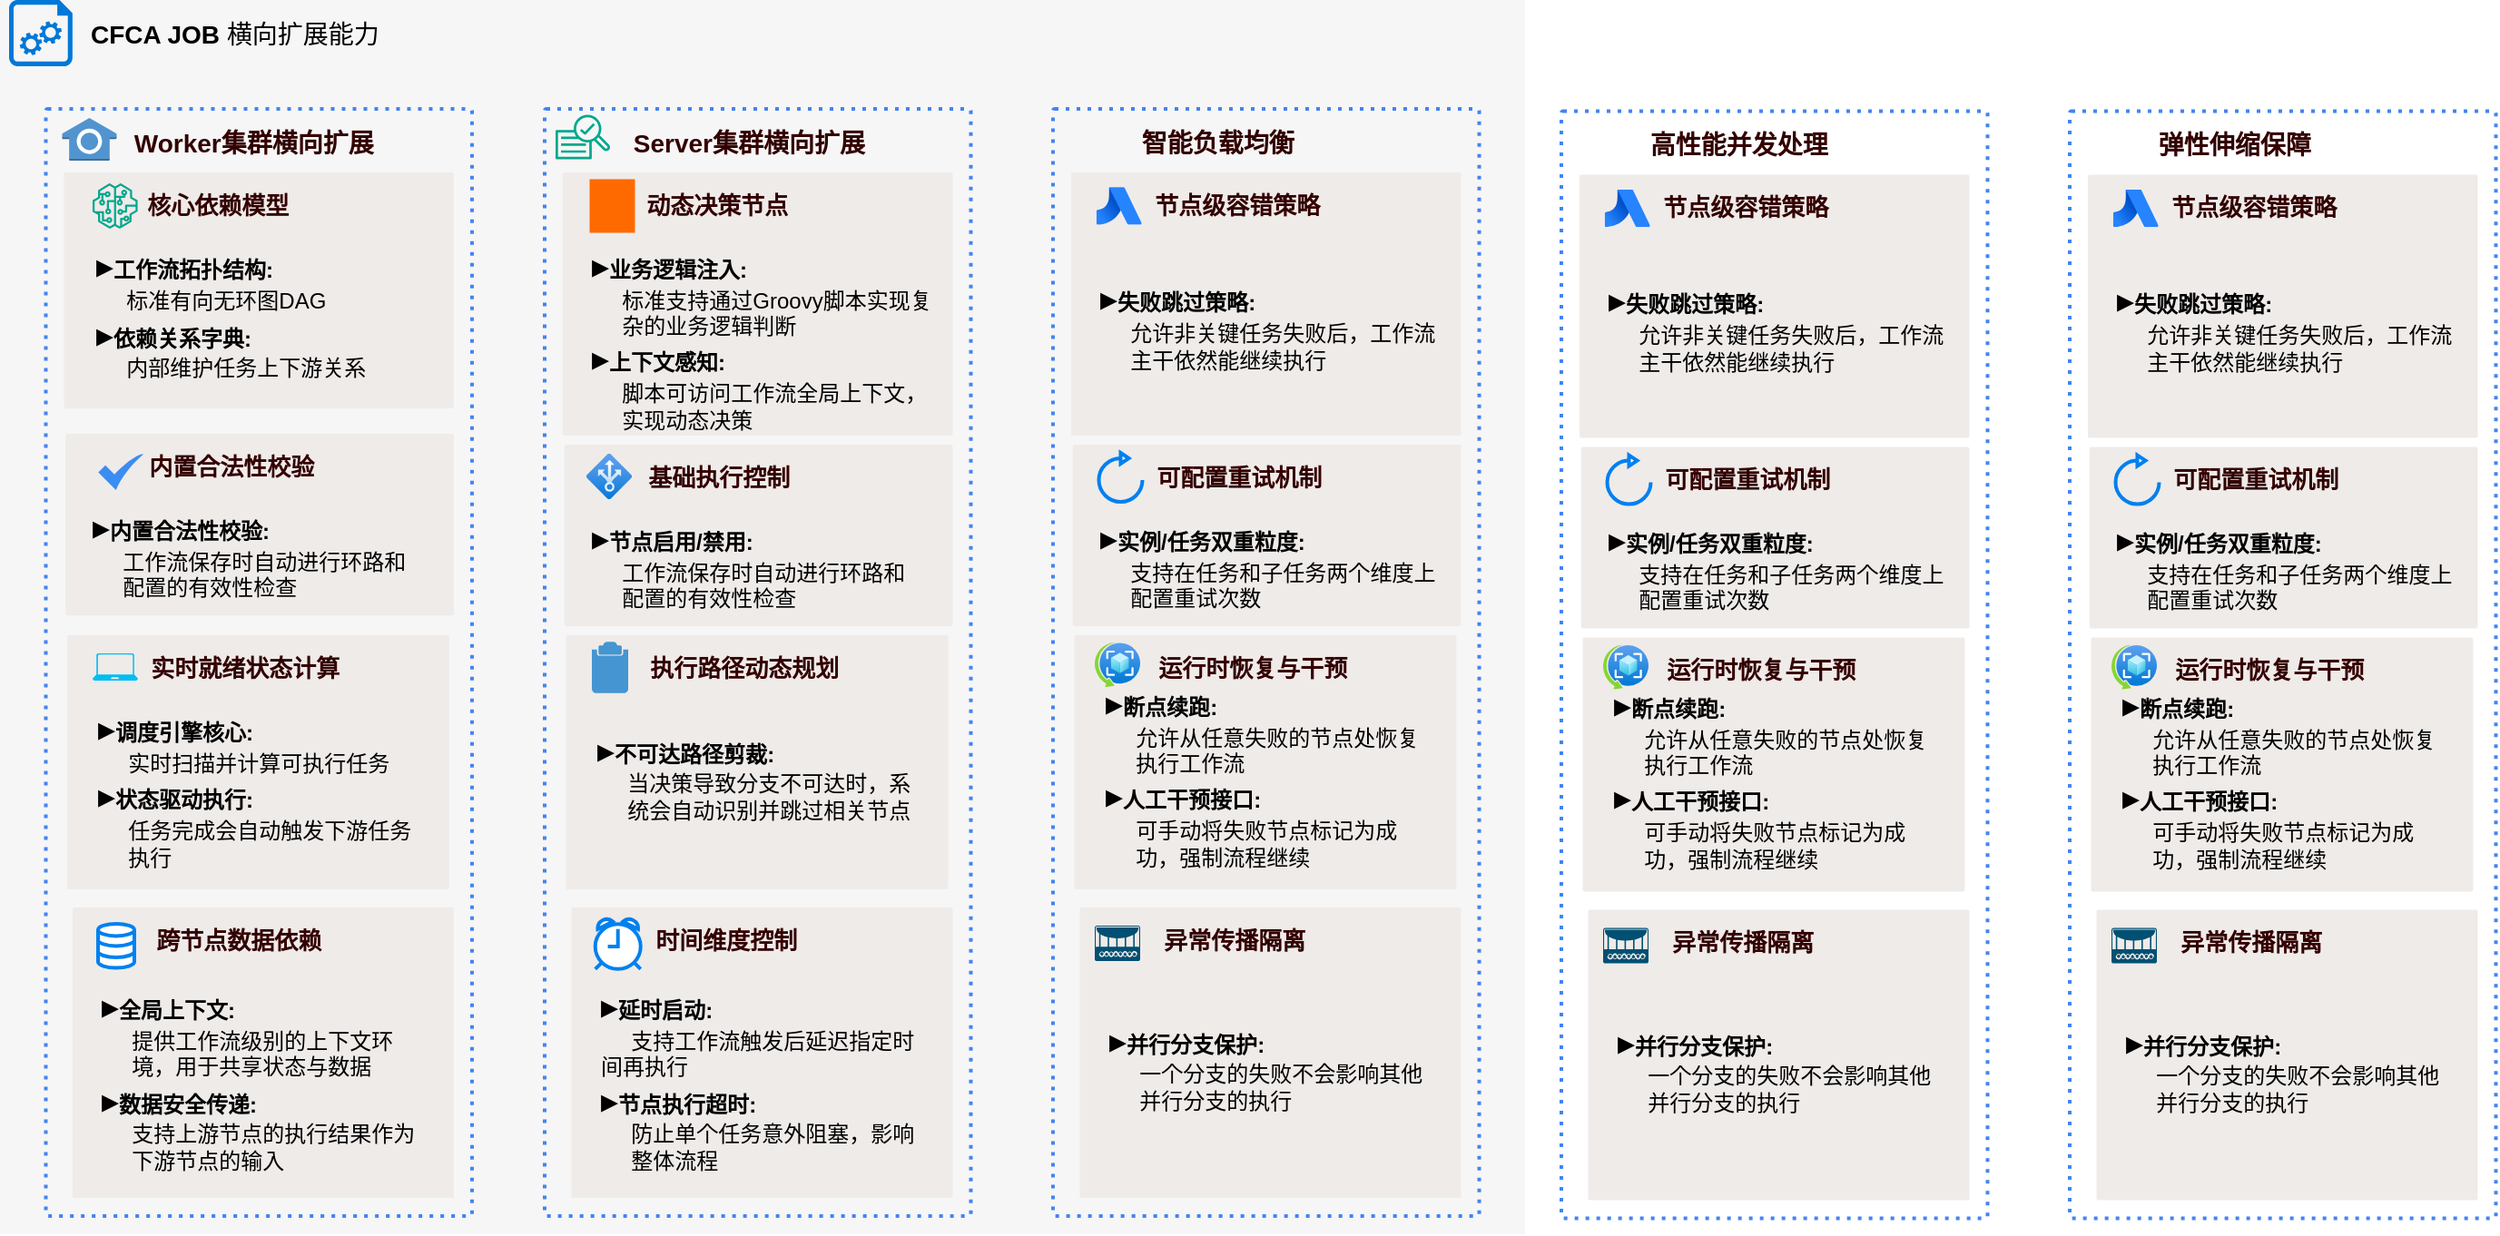 <mxfile version="27.1.4">
  <diagram id="f106602c-feb2-e66a-4537-3a34d633f6aa" name="Page-1">
    <mxGraphModel dx="1426" dy="912" grid="1" gridSize="10" guides="1" tooltips="1" connect="1" arrows="1" fold="1" page="1" pageScale="1" pageWidth="1169" pageHeight="827" background="none" math="0" shadow="0">
      <root>
        <mxCell id="0" />
        <mxCell id="1" parent="0" />
        <mxCell id="D6UFKBbYX6-Dkn4sudH9-1" value="&lt;font style=&quot;color: rgb(0, 0, 0);&quot;&gt;&lt;b&gt;CFCA JOB&amp;nbsp;&lt;/b&gt;横向扩展能力&lt;/font&gt;" style="fillColor=#F6F6F6;strokeColor=none;shadow=0;gradientColor=none;fontSize=14;align=left;spacing=10;fontColor=#717171;9E9E9E;verticalAlign=top;spacingTop=-4;fontStyle=0;spacingLeft=40;html=1;container=0;" vertex="1" parent="1">
          <mxGeometry x="120" y="50" width="840" height="680" as="geometry" />
        </mxCell>
        <mxCell id="D6UFKBbYX6-Dkn4sudH9-2" value="&lt;font style=&quot;color: rgb(51, 0, 0); font-size: 14px;&quot;&gt;&lt;b style=&quot;&quot;&gt;&amp;nbsp; &amp;nbsp; &amp;nbsp; &amp;nbsp; &amp;nbsp; Worker集群横向扩展&lt;/b&gt;&lt;/font&gt;" style="rounded=1;absoluteArcSize=1;arcSize=2;html=1;strokeColor=#4284F3;gradientColor=none;shadow=0;dashed=1;fontSize=12;fontColor=#9E9E9E;align=left;verticalAlign=top;spacing=10;spacingTop=-4;fillColor=none;dashPattern=1 2;strokeWidth=2;" vertex="1" parent="1">
          <mxGeometry x="145.25" y="110" width="234.75" height="610" as="geometry" />
        </mxCell>
        <mxCell id="D6UFKBbYX6-Dkn4sudH9-3" value="" style="outlineConnect=0;dashed=0;verticalLabelPosition=bottom;verticalAlign=top;align=center;html=1;shape=mxgraph.aws3.alexa_smart_home_skill;fillColor=#5294CF;gradientColor=none;aspect=fixed;" vertex="1" parent="1">
          <mxGeometry x="154.25" y="115" width="30" height="23.5" as="geometry" />
        </mxCell>
        <mxCell id="D6UFKBbYX6-Dkn4sudH9-4" value="" style="group" vertex="1" connectable="0" parent="1">
          <mxGeometry x="155.25" y="145" width="217.36" height="130" as="geometry" />
        </mxCell>
        <mxCell id="D6UFKBbYX6-Dkn4sudH9-5" value="&lt;font style=&quot;color: rgb(51, 0, 0); font-size: 13px;&quot;&gt;&lt;b&gt;&amp;nbsp; &amp;nbsp; &amp;nbsp; &amp;nbsp; &amp;nbsp; 核心依赖模型&lt;/b&gt;&lt;/font&gt;" style="rounded=1;absoluteArcSize=1;arcSize=2;html=1;strokeColor=none;gradientColor=none;shadow=0;dashed=0;fontSize=12;fontColor=#9E9E9E;align=left;verticalAlign=top;spacing=10;spacingTop=-4;fillColor=#EFEBE9;" vertex="1" parent="D6UFKBbYX6-Dkn4sudH9-4">
          <mxGeometry width="214.75" height="130" as="geometry" />
        </mxCell>
        <mxCell id="D6UFKBbYX6-Dkn4sudH9-6" value="&lt;div style=&quot;&quot;&gt;&lt;font style=&quot;background-color: transparent; color: light-dark(rgb(0, 0, 0), rgb(255, 255, 255)); font-size: 19px;&quot;&gt;▸&lt;/font&gt;&lt;font style=&quot;background-color: transparent; color: light-dark(rgb(0, 0, 0), rgb(255, 255, 255));&quot;&gt;&lt;b&gt;工作流拓扑结构:&lt;/b&gt;&lt;br&gt;&amp;nbsp; &amp;nbsp; &amp;nbsp;标准有向无环图DAG&lt;br&gt;&lt;font style=&quot;color: light-dark(rgb(0, 0, 0), rgb(255, 255, 255)); background-color: transparent; font-size: 19px;&quot;&gt;▸&lt;/font&gt;&lt;font style=&quot;color: light-dark(rgb(0, 0, 0), rgb(255, 255, 255)); background-color: transparent;&quot;&gt;&lt;b&gt;依赖关系字典:&lt;/b&gt;&lt;br&gt;&amp;nbsp; &amp;nbsp; &amp;nbsp;内部维护任务上下游关系&lt;/font&gt;&lt;/font&gt;&lt;/div&gt;" style="text;strokeColor=none;align=left;fillColor=none;html=1;verticalAlign=middle;whiteSpace=wrap;rounded=0;" vertex="1" parent="D6UFKBbYX6-Dkn4sudH9-4">
          <mxGeometry x="15.64" y="35" width="201.72" height="85" as="geometry" />
        </mxCell>
        <mxCell id="D6UFKBbYX6-Dkn4sudH9-7" value="" style="sketch=0;outlineConnect=0;fontColor=#232F3E;gradientColor=none;fillColor=#01A88D;strokeColor=none;dashed=0;verticalLabelPosition=bottom;verticalAlign=top;align=center;html=1;fontSize=12;fontStyle=0;aspect=fixed;pointerEvents=1;shape=mxgraph.aws4.sagemaker_model;" vertex="1" parent="D6UFKBbYX6-Dkn4sudH9-4">
          <mxGeometry x="15.642" y="6" width="25" height="25" as="geometry" />
        </mxCell>
        <mxCell id="D6UFKBbYX6-Dkn4sudH9-8" value="" style="group" vertex="1" connectable="0" parent="1">
          <mxGeometry x="156.13" y="289" width="213.87" height="130" as="geometry" />
        </mxCell>
        <mxCell id="D6UFKBbYX6-Dkn4sudH9-9" value="&lt;font style=&quot;color: rgb(51, 0, 0); font-size: 13px;&quot;&gt;&lt;b&gt;&amp;nbsp; &amp;nbsp; &amp;nbsp; &amp;nbsp; &amp;nbsp; 内置合法性校验&lt;/b&gt;&lt;/font&gt;" style="rounded=1;absoluteArcSize=1;arcSize=2;html=1;strokeColor=none;gradientColor=none;shadow=0;dashed=0;fontSize=12;fontColor=#9E9E9E;align=left;verticalAlign=top;spacing=10;spacingTop=-4;fillColor=#EFEBE9;" vertex="1" parent="D6UFKBbYX6-Dkn4sudH9-8">
          <mxGeometry width="213.87" height="100" as="geometry" />
        </mxCell>
        <mxCell id="D6UFKBbYX6-Dkn4sudH9-10" value="&lt;div style=&quot;&quot;&gt;&lt;font style=&quot;background-color: transparent; color: light-dark(rgb(0, 0, 0), rgb(255, 255, 255)); font-size: 19px;&quot;&gt;▸&lt;/font&gt;&lt;font style=&quot;background-color: transparent; color: light-dark(rgb(0, 0, 0), rgb(255, 255, 255));&quot;&gt;&lt;b&gt;内置合法性校验:&lt;/b&gt;&lt;br&gt;&lt;div style=&quot;&quot;&gt;&lt;span style=&quot;background-color: transparent; color: light-dark(rgb(0, 0, 0), rgb(255, 255, 255));&quot;&gt;&amp;nbsp; &amp;nbsp; &amp;nbsp;工作流保存时自动进行环路和&amp;nbsp; &amp;nbsp; &amp;nbsp; &amp;nbsp; &amp;nbsp; &amp;nbsp; &amp;nbsp;配置的有效性检查&lt;/span&gt;&lt;/div&gt;&lt;/font&gt;&lt;/div&gt;" style="text;strokeColor=none;align=left;fillColor=none;html=1;verticalAlign=middle;whiteSpace=wrap;rounded=0;" vertex="1" parent="D6UFKBbYX6-Dkn4sudH9-8">
          <mxGeometry x="12.981" y="31" width="200.889" height="70" as="geometry" />
        </mxCell>
        <mxCell id="D6UFKBbYX6-Dkn4sudH9-11" value="" style="sketch=0;html=1;aspect=fixed;strokeColor=none;shadow=0;fillColor=#3B8DF1;verticalAlign=top;labelPosition=center;verticalLabelPosition=bottom;shape=mxgraph.gcp2.check" vertex="1" parent="D6UFKBbYX6-Dkn4sudH9-8">
          <mxGeometry x="18.005" y="11" width="25" height="20" as="geometry" />
        </mxCell>
        <mxCell id="D6UFKBbYX6-Dkn4sudH9-12" value="&lt;font style=&quot;color: rgb(51, 0, 0); font-size: 13px;&quot;&gt;&lt;b&gt;&amp;nbsp; &amp;nbsp; &amp;nbsp; &amp;nbsp; &amp;nbsp; 跨节点数据依赖&lt;/b&gt;&lt;/font&gt;" style="rounded=1;absoluteArcSize=1;arcSize=2;html=1;strokeColor=none;gradientColor=none;shadow=0;dashed=0;fontSize=12;fontColor=#9E9E9E;align=left;verticalAlign=top;spacing=10;spacingTop=-4;fillColor=#EFEBE9;" vertex="1" parent="1">
          <mxGeometry x="160" y="550" width="210" height="160" as="geometry" />
        </mxCell>
        <mxCell id="D6UFKBbYX6-Dkn4sudH9-13" value="&lt;div style=&quot;&quot;&gt;&lt;font style=&quot;background-color: transparent; color: light-dark(rgb(0, 0, 0), rgb(255, 255, 255)); font-size: 19px;&quot;&gt;▸&lt;/font&gt;&lt;font style=&quot;background-color: transparent; color: light-dark(rgb(0, 0, 0), rgb(255, 255, 255));&quot;&gt;&lt;b&gt;全局上下文:&lt;/b&gt;&lt;br&gt;&amp;nbsp; &amp;nbsp; &amp;nbsp;提供工作流级别的上下文环&amp;nbsp; &amp;nbsp; &amp;nbsp; &amp;nbsp; &amp;nbsp; &amp;nbsp;境，用于共享状态与数据&lt;br&gt;&lt;font style=&quot;color: light-dark(rgb(0, 0, 0), rgb(255, 255, 255)); background-color: transparent; font-size: 19px;&quot;&gt;▸&lt;/font&gt;&lt;font style=&quot;color: light-dark(rgb(0, 0, 0), rgb(255, 255, 255)); background-color: transparent;&quot;&gt;&lt;b&gt;数据安全传递:&lt;/b&gt;&lt;br&gt;&amp;nbsp; &amp;nbsp; &amp;nbsp;支持上游节点的执行结果作为&amp;nbsp; &amp;nbsp; &amp;nbsp; &amp;nbsp;下游节点的输入&lt;/font&gt;&lt;/font&gt;&lt;/div&gt;" style="text;strokeColor=none;align=left;fillColor=none;html=1;verticalAlign=middle;whiteSpace=wrap;rounded=0;" vertex="1" parent="1">
          <mxGeometry x="174.18" y="590" width="182.93" height="110" as="geometry" />
        </mxCell>
        <mxCell id="D6UFKBbYX6-Dkn4sudH9-14" value="&lt;font style=&quot;color: rgb(51, 0, 0); font-size: 13px;&quot;&gt;&lt;b&gt;&amp;nbsp; &amp;nbsp; &amp;nbsp; &amp;nbsp; &amp;nbsp; 实时就绪状态计算&lt;/b&gt;&lt;/font&gt;" style="rounded=1;absoluteArcSize=1;arcSize=2;html=1;strokeColor=none;gradientColor=none;shadow=0;dashed=0;fontSize=12;fontColor=#9E9E9E;align=left;verticalAlign=top;spacing=10;spacingTop=-4;fillColor=#EFEBE9;" vertex="1" parent="1">
          <mxGeometry x="157" y="400" width="210.45" height="140" as="geometry" />
        </mxCell>
        <mxCell id="D6UFKBbYX6-Dkn4sudH9-15" value="&lt;div style=&quot;&quot;&gt;&lt;font style=&quot;background-color: transparent; color: light-dark(rgb(0, 0, 0), rgb(255, 255, 255)); font-size: 19px;&quot;&gt;▸&lt;/font&gt;&lt;font style=&quot;background-color: transparent; color: light-dark(rgb(0, 0, 0), rgb(255, 255, 255));&quot;&gt;&lt;b&gt;调度引擎核心:&lt;/b&gt;&lt;br&gt;&amp;nbsp; &amp;nbsp; &amp;nbsp;实时扫描并计算可执行任务&lt;br&gt;&lt;font style=&quot;color: light-dark(rgb(0, 0, 0), rgb(255, 255, 255)); background-color: transparent; font-size: 19px;&quot;&gt;▸&lt;/font&gt;&lt;font style=&quot;color: light-dark(rgb(0, 0, 0), rgb(255, 255, 255)); background-color: transparent;&quot;&gt;&lt;b&gt;状态驱动执行:&lt;/b&gt;&lt;br&gt;&amp;nbsp; &amp;nbsp; &amp;nbsp;任务完成会自动触发下游任务&amp;nbsp; &amp;nbsp; &amp;nbsp; &amp;nbsp;执行&lt;/font&gt;&lt;/font&gt;&lt;/div&gt;" style="text;strokeColor=none;align=left;fillColor=none;html=1;verticalAlign=middle;whiteSpace=wrap;rounded=0;" vertex="1" parent="1">
          <mxGeometry x="172.32" y="440" width="177.68" height="90" as="geometry" />
        </mxCell>
        <mxCell id="D6UFKBbYX6-Dkn4sudH9-16" value="" style="verticalLabelPosition=bottom;html=1;verticalAlign=top;align=center;strokeColor=none;fillColor=#00BEF2;shape=mxgraph.azure.laptop;pointerEvents=1;aspect=fixed;" vertex="1" parent="1">
          <mxGeometry x="171" y="410" width="25" height="15" as="geometry" />
        </mxCell>
        <mxCell id="D6UFKBbYX6-Dkn4sudH9-17" value="" style="html=1;verticalLabelPosition=bottom;align=center;labelBackgroundColor=#ffffff;verticalAlign=top;strokeWidth=2;strokeColor=#0080F0;shadow=0;dashed=0;shape=mxgraph.ios7.icons.data;aspect=fixed;" vertex="1" parent="1">
          <mxGeometry x="174" y="559" width="20" height="24.25" as="geometry" />
        </mxCell>
        <mxCell id="D6UFKBbYX6-Dkn4sudH9-18" value="&lt;font style=&quot;color: rgb(51, 0, 0); font-size: 14px;&quot;&gt;&lt;b style=&quot;&quot;&gt;&amp;nbsp; &amp;nbsp; &amp;nbsp; &amp;nbsp; &amp;nbsp; Server集群横向扩展&lt;/b&gt;&lt;/font&gt;" style="rounded=1;absoluteArcSize=1;arcSize=2;html=1;strokeColor=#4284F3;gradientColor=none;shadow=0;dashed=1;fontSize=12;fontColor=#9E9E9E;align=left;verticalAlign=top;spacing=10;spacingTop=-4;fillColor=none;dashPattern=1 2;strokeWidth=2;" vertex="1" parent="1">
          <mxGeometry x="420" y="110" width="234.75" height="610" as="geometry" />
        </mxCell>
        <mxCell id="D6UFKBbYX6-Dkn4sudH9-19" value="&lt;font style=&quot;color: rgb(51, 0, 0); font-size: 13px;&quot;&gt;&lt;b&gt;&amp;nbsp; &amp;nbsp; &amp;nbsp; &amp;nbsp; &amp;nbsp;&amp;nbsp;&lt;/b&gt;&lt;/font&gt;&lt;font color=&quot;#330000&quot;&gt;&lt;span style=&quot;font-size: 13px;&quot;&gt;&lt;b&gt;时间维度控制&lt;/b&gt;&lt;/span&gt;&lt;/font&gt;" style="rounded=1;absoluteArcSize=1;arcSize=2;html=1;strokeColor=none;gradientColor=none;shadow=0;dashed=0;fontSize=12;fontColor=#9E9E9E;align=left;verticalAlign=top;spacing=10;spacingTop=-4;fillColor=#EFEBE9;" vertex="1" parent="1">
          <mxGeometry x="434.75" y="550" width="210" height="160" as="geometry" />
        </mxCell>
        <mxCell id="D6UFKBbYX6-Dkn4sudH9-20" value="&lt;div style=&quot;&quot;&gt;&lt;font style=&quot;background-color: transparent; color: light-dark(rgb(0, 0, 0), rgb(255, 255, 255)); font-size: 19px;&quot;&gt;▸&lt;/font&gt;&lt;span style=&quot;background-color: transparent;&quot;&gt;&lt;b&gt;延时启动&lt;/b&gt;&lt;/span&gt;&lt;b style=&quot;background-color: transparent; color: light-dark(rgb(0, 0, 0), rgb(255, 255, 255));&quot;&gt;:&lt;/b&gt;&lt;/div&gt;&lt;div style=&quot;&quot;&gt;&lt;font style=&quot;background-color: transparent; color: light-dark(rgb(0, 0, 0), rgb(255, 255, 255));&quot;&gt;&amp;nbsp; &amp;nbsp; &amp;nbsp;支持工作流触发后延迟指定时间再执行&lt;br&gt;&lt;font style=&quot;color: light-dark(rgb(0, 0, 0), rgb(255, 255, 255)); background-color: transparent; font-size: 19px;&quot;&gt;▸&lt;/font&gt;&lt;/font&gt;&lt;span style=&quot;background-color: transparent;&quot;&gt;&lt;b&gt;节点执行超时&lt;/b&gt;&lt;/span&gt;&lt;b style=&quot;background-color: transparent; color: light-dark(rgb(0, 0, 0), rgb(255, 255, 255));&quot;&gt;:&lt;/b&gt;&lt;/div&gt;&lt;div style=&quot;&quot;&gt;&lt;font style=&quot;background-color: transparent; color: light-dark(rgb(0, 0, 0), rgb(255, 255, 255));&quot;&gt;&lt;font style=&quot;color: light-dark(rgb(0, 0, 0), rgb(255, 255, 255)); background-color: transparent;&quot;&gt;&amp;nbsp; &amp;nbsp; &amp;nbsp;防止单个任务意外阻塞，影响&amp;nbsp; &amp;nbsp; &amp;nbsp; &amp;nbsp;整体流程&lt;/font&gt;&lt;/font&gt;&lt;/div&gt;" style="text;strokeColor=none;align=left;fillColor=none;html=1;verticalAlign=middle;whiteSpace=wrap;rounded=0;" vertex="1" parent="1">
          <mxGeometry x="448.93" y="590" width="182.93" height="110" as="geometry" />
        </mxCell>
        <mxCell id="D6UFKBbYX6-Dkn4sudH9-21" value="&lt;font style=&quot;color: rgb(51, 0, 0); font-size: 13px;&quot;&gt;&lt;b&gt;&amp;nbsp; &amp;nbsp; &amp;nbsp; &amp;nbsp; &amp;nbsp; &lt;/b&gt;&lt;/font&gt;&lt;font color=&quot;#330000&quot;&gt;&lt;span style=&quot;font-size: 13px;&quot;&gt;&lt;b&gt;执行路径动态规划&lt;/b&gt;&lt;/span&gt;&lt;/font&gt;" style="rounded=1;absoluteArcSize=1;arcSize=2;html=1;strokeColor=none;gradientColor=none;shadow=0;dashed=0;fontSize=12;fontColor=#9E9E9E;align=left;verticalAlign=top;spacing=10;spacingTop=-4;fillColor=#EFEBE9;" vertex="1" parent="1">
          <mxGeometry x="431.75" y="400" width="210.45" height="140" as="geometry" />
        </mxCell>
        <mxCell id="D6UFKBbYX6-Dkn4sudH9-22" value="&lt;div style=&quot;&quot;&gt;&lt;font style=&quot;background-color: transparent; color: light-dark(rgb(0, 0, 0), rgb(255, 255, 255)); font-size: 19px;&quot;&gt;▸&lt;/font&gt;&lt;span style=&quot;background-color: transparent;&quot;&gt;&lt;b&gt;不可达路径剪裁&lt;/b&gt;&lt;/span&gt;&lt;b style=&quot;background-color: transparent; color: light-dark(rgb(0, 0, 0), rgb(255, 255, 255));&quot;&gt;:&lt;/b&gt;&lt;/div&gt;&lt;div style=&quot;&quot;&gt;&lt;font style=&quot;background-color: transparent; color: light-dark(rgb(0, 0, 0), rgb(255, 255, 255));&quot;&gt;&amp;nbsp; &amp;nbsp; &amp;nbsp;当决策导致分支不可达时，系&amp;nbsp; &amp;nbsp; &amp;nbsp; &amp;nbsp;统会自动识别并跳过相关节点&lt;br&gt;&lt;br&gt;&lt;/font&gt;&lt;/div&gt;" style="text;strokeColor=none;align=left;fillColor=none;html=1;verticalAlign=middle;whiteSpace=wrap;rounded=0;" vertex="1" parent="1">
          <mxGeometry x="447.07" y="440" width="177.68" height="90" as="geometry" />
        </mxCell>
        <mxCell id="D6UFKBbYX6-Dkn4sudH9-23" value="&lt;font style=&quot;color: rgb(51, 0, 0); font-size: 13px;&quot;&gt;&lt;b&gt;&amp;nbsp; &amp;nbsp; &amp;nbsp; &amp;nbsp; &amp;nbsp; 动态决策节点&lt;/b&gt;&lt;/font&gt;" style="rounded=1;absoluteArcSize=1;arcSize=2;html=1;strokeColor=none;gradientColor=none;shadow=0;dashed=0;fontSize=12;fontColor=#9E9E9E;align=left;verticalAlign=top;spacing=10;spacingTop=-4;fillColor=#EFEBE9;" vertex="1" parent="1">
          <mxGeometry x="430" y="145" width="214.75" height="145" as="geometry" />
        </mxCell>
        <mxCell id="D6UFKBbYX6-Dkn4sudH9-24" value="&lt;div style=&quot;&quot;&gt;&lt;font style=&quot;background-color: transparent; color: light-dark(rgb(0, 0, 0), rgb(255, 255, 255)); font-size: 19px;&quot;&gt;▸&lt;/font&gt;&lt;font style=&quot;background-color: transparent; color: light-dark(rgb(0, 0, 0), rgb(255, 255, 255));&quot;&gt;&lt;b&gt;业务逻辑注入:&lt;/b&gt;&lt;br&gt;&amp;nbsp; &amp;nbsp; &amp;nbsp;标准支持通过Groovy脚本实现复&amp;nbsp; &amp;nbsp; &amp;nbsp; &amp;nbsp;杂的业务逻辑判断&lt;/font&gt;&lt;/div&gt;&lt;div style=&quot;&quot;&gt;&lt;font style=&quot;background-color: transparent; color: light-dark(rgb(0, 0, 0), rgb(255, 255, 255));&quot;&gt;&lt;font style=&quot;color: light-dark(rgb(0, 0, 0), rgb(255, 255, 255)); background-color: transparent; font-size: 19px;&quot;&gt;▸&lt;/font&gt;&lt;font style=&quot;color: light-dark(rgb(0, 0, 0), rgb(255, 255, 255)); background-color: transparent;&quot;&gt;&lt;b&gt;上下文感知:&lt;/b&gt;&lt;br&gt;&amp;nbsp; &amp;nbsp; &amp;nbsp;脚本可访问工作流全局上下文，&amp;nbsp; &amp;nbsp; &amp;nbsp; &amp;nbsp;实现动态决策&lt;/font&gt;&lt;br&gt;&lt;br&gt;&lt;/font&gt;&lt;/div&gt;" style="text;strokeColor=none;align=left;fillColor=none;html=1;verticalAlign=middle;whiteSpace=wrap;rounded=0;" vertex="1" parent="1">
          <mxGeometry x="443.86" y="189" width="194.36" height="109" as="geometry" />
        </mxCell>
        <mxCell id="D6UFKBbYX6-Dkn4sudH9-25" value="&lt;font style=&quot;color: rgb(51, 0, 0); font-size: 13px;&quot;&gt;&lt;b&gt;&amp;nbsp; &amp;nbsp; &amp;nbsp; &amp;nbsp; &amp;nbsp; 基础执行控制&lt;/b&gt;&lt;/font&gt;" style="rounded=1;absoluteArcSize=1;arcSize=2;html=1;strokeColor=none;gradientColor=none;shadow=0;dashed=0;fontSize=12;fontColor=#9E9E9E;align=left;verticalAlign=top;spacing=10;spacingTop=-4;fillColor=#EFEBE9;" vertex="1" parent="1">
          <mxGeometry x="430.88" y="295" width="213.87" height="100" as="geometry" />
        </mxCell>
        <mxCell id="D6UFKBbYX6-Dkn4sudH9-26" value="&lt;div style=&quot;&quot;&gt;&lt;font style=&quot;background-color: transparent; color: light-dark(rgb(0, 0, 0), rgb(255, 255, 255)); font-size: 19px;&quot;&gt;▸&lt;/font&gt;&lt;font style=&quot;background-color: transparent; color: light-dark(rgb(0, 0, 0), rgb(255, 255, 255));&quot;&gt;&lt;b&gt;节点启用/禁用:&lt;/b&gt;&lt;br&gt;&lt;div style=&quot;&quot;&gt;&lt;span style=&quot;background-color: transparent; color: light-dark(rgb(0, 0, 0), rgb(255, 255, 255));&quot;&gt;&amp;nbsp; &amp;nbsp; &amp;nbsp;工作流保存时自动进行环路和&amp;nbsp; &amp;nbsp; &amp;nbsp; &amp;nbsp; &amp;nbsp; &amp;nbsp; &amp;nbsp;配置的有效性检查&lt;/span&gt;&lt;/div&gt;&lt;/font&gt;&lt;/div&gt;" style="text;strokeColor=none;align=left;fillColor=none;html=1;verticalAlign=middle;whiteSpace=wrap;rounded=0;" vertex="1" parent="1">
          <mxGeometry x="443.861" y="326" width="200.889" height="70" as="geometry" />
        </mxCell>
        <mxCell id="D6UFKBbYX6-Dkn4sudH9-27" value="&lt;font style=&quot;color: rgb(51, 0, 0); font-size: 14px;&quot;&gt;&lt;b style=&quot;&quot;&gt;&amp;nbsp; &amp;nbsp; &amp;nbsp; &amp;nbsp; &amp;nbsp; 智能负载均衡&lt;/b&gt;&lt;/font&gt;" style="rounded=1;absoluteArcSize=1;arcSize=2;html=1;strokeColor=#4284F3;gradientColor=none;shadow=0;dashed=1;fontSize=12;fontColor=#9E9E9E;align=left;verticalAlign=top;spacing=10;spacingTop=-4;fillColor=none;dashPattern=1 2;strokeWidth=2;" vertex="1" parent="1">
          <mxGeometry x="700" y="110" width="234.75" height="610" as="geometry" />
        </mxCell>
        <mxCell id="D6UFKBbYX6-Dkn4sudH9-28" value="&lt;font style=&quot;color: rgb(51, 0, 0); font-size: 13px;&quot;&gt;&lt;b&gt;&amp;nbsp; &amp;nbsp; &amp;nbsp; &amp;nbsp; &amp;nbsp;&amp;nbsp;&lt;/b&gt;&lt;/font&gt;&lt;font color=&quot;#330000&quot;&gt;&lt;span style=&quot;font-size: 13px;&quot;&gt;&lt;b&gt;异常传播隔离&lt;/b&gt;&lt;/span&gt;&lt;/font&gt;" style="rounded=1;absoluteArcSize=1;arcSize=2;html=1;strokeColor=none;gradientColor=none;shadow=0;dashed=0;fontSize=12;fontColor=#9E9E9E;align=left;verticalAlign=top;spacing=10;spacingTop=-4;fillColor=#EFEBE9;" vertex="1" parent="1">
          <mxGeometry x="714.75" y="550" width="210" height="160" as="geometry" />
        </mxCell>
        <mxCell id="D6UFKBbYX6-Dkn4sudH9-29" value="&lt;div style=&quot;&quot;&gt;&lt;font style=&quot;background-color: transparent; color: light-dark(rgb(0, 0, 0), rgb(255, 255, 255)); font-size: 19px;&quot;&gt;▸&lt;/font&gt;&lt;span style=&quot;background-color: transparent;&quot;&gt;&lt;b&gt;并行分支保护&lt;/b&gt;&lt;b style=&quot;color: light-dark(rgb(0, 0, 0), rgb(255, 255, 255));&quot;&gt;:&lt;/b&gt;&lt;/span&gt;&lt;/div&gt;&lt;div style=&quot;&quot;&gt;&lt;font style=&quot;background-color: transparent; color: light-dark(rgb(0, 0, 0), rgb(255, 255, 255));&quot;&gt;&amp;nbsp; &amp;nbsp; &amp;nbsp;一个分支的失败不会影响其他&amp;nbsp; &amp;nbsp; &amp;nbsp; &amp;nbsp;并行分支的执行&lt;br&gt;&lt;br&gt;&lt;/font&gt;&lt;/div&gt;" style="text;strokeColor=none;align=left;fillColor=none;html=1;verticalAlign=middle;whiteSpace=wrap;rounded=0;" vertex="1" parent="1">
          <mxGeometry x="728.93" y="590" width="182.93" height="110" as="geometry" />
        </mxCell>
        <mxCell id="D6UFKBbYX6-Dkn4sudH9-30" value="&lt;font style=&quot;color: rgb(51, 0, 0); font-size: 13px;&quot;&gt;&lt;b&gt;&amp;nbsp; &amp;nbsp; &amp;nbsp; &amp;nbsp; &amp;nbsp;&amp;nbsp;&lt;/b&gt;&lt;/font&gt;&lt;font color=&quot;#330000&quot;&gt;&lt;span style=&quot;font-size: 13px;&quot;&gt;&lt;b&gt;运行时恢复与干预&lt;/b&gt;&lt;/span&gt;&lt;/font&gt;" style="rounded=1;absoluteArcSize=1;arcSize=2;html=1;strokeColor=none;gradientColor=none;shadow=0;dashed=0;fontSize=12;fontColor=#9E9E9E;align=left;verticalAlign=top;spacing=10;spacingTop=-4;fillColor=#EFEBE9;" vertex="1" parent="1">
          <mxGeometry x="711.75" y="400" width="210.45" height="140" as="geometry" />
        </mxCell>
        <mxCell id="D6UFKBbYX6-Dkn4sudH9-31" value="&lt;div style=&quot;&quot;&gt;&lt;font style=&quot;background-color: transparent; color: light-dark(rgb(0, 0, 0), rgb(255, 255, 255)); font-size: 19px;&quot;&gt;▸&lt;/font&gt;&lt;span style=&quot;background-color: transparent;&quot;&gt;&lt;b&gt;断点续跑&lt;/b&gt;&lt;/span&gt;&lt;b style=&quot;background-color: transparent; color: light-dark(rgb(0, 0, 0), rgb(255, 255, 255));&quot;&gt;:&lt;/b&gt;&lt;/div&gt;&lt;div style=&quot;&quot;&gt;&lt;font style=&quot;background-color: transparent; color: light-dark(rgb(0, 0, 0), rgb(255, 255, 255));&quot;&gt;&amp;nbsp; &amp;nbsp; &amp;nbsp;允许从任意失败的节点处恢复&amp;nbsp; &amp;nbsp; &amp;nbsp; &amp;nbsp;执行工作流&lt;/font&gt;&lt;/div&gt;&lt;div style=&quot;&quot;&gt;&lt;font style=&quot;background-color: transparent;&quot;&gt;&lt;div style=&quot;&quot;&gt;&lt;font style=&quot;color: light-dark(rgb(0, 0, 0), rgb(255, 255, 255)); background-color: transparent; font-size: 19px;&quot;&gt;▸&lt;/font&gt;&lt;span style=&quot;background-color: transparent;&quot;&gt;&lt;b&gt;人工干预接口&lt;/b&gt;&lt;b style=&quot;color: light-dark(rgb(0, 0, 0), rgb(255, 255, 255));&quot;&gt;:&lt;/b&gt;&lt;/span&gt;&lt;/div&gt;&lt;div style=&quot;color: light-dark(rgb(0, 0, 0), rgb(255, 255, 255));&quot;&gt;&lt;font style=&quot;background-color: transparent; color: light-dark(rgb(0, 0, 0), rgb(255, 255, 255));&quot;&gt;&amp;nbsp; &amp;nbsp; &amp;nbsp;可手动将失败节点标记为成&amp;nbsp; &amp;nbsp; &amp;nbsp; &amp;nbsp; &amp;nbsp;功，强制流程继续&lt;span style=&quot;white-space: pre;&quot;&gt;&#x9;&lt;/span&gt;&lt;/font&gt;&lt;/div&gt;&lt;br&gt;&lt;/font&gt;&lt;/div&gt;" style="text;strokeColor=none;align=left;fillColor=none;html=1;verticalAlign=middle;whiteSpace=wrap;rounded=0;" vertex="1" parent="1">
          <mxGeometry x="727.07" y="440" width="177.68" height="90" as="geometry" />
        </mxCell>
        <mxCell id="D6UFKBbYX6-Dkn4sudH9-32" value="&lt;font style=&quot;color: rgb(51, 0, 0); font-size: 13px;&quot;&gt;&lt;b&gt;&amp;nbsp; &amp;nbsp; &amp;nbsp; &amp;nbsp; &amp;nbsp;&amp;nbsp;&lt;/b&gt;&lt;/font&gt;&lt;font color=&quot;#330000&quot;&gt;&lt;span style=&quot;font-size: 13px;&quot;&gt;&lt;b&gt;节点级容错策略&lt;/b&gt;&lt;/span&gt;&lt;/font&gt;" style="rounded=1;absoluteArcSize=1;arcSize=2;html=1;strokeColor=none;gradientColor=none;shadow=0;dashed=0;fontSize=12;fontColor=#9E9E9E;align=left;verticalAlign=top;spacing=10;spacingTop=-4;fillColor=#EFEBE9;" vertex="1" parent="1">
          <mxGeometry x="710" y="145" width="214.75" height="145" as="geometry" />
        </mxCell>
        <mxCell id="D6UFKBbYX6-Dkn4sudH9-33" value="&lt;div style=&quot;&quot;&gt;&lt;font style=&quot;background-color: transparent; color: light-dark(rgb(0, 0, 0), rgb(255, 255, 255)); font-size: 19px;&quot;&gt;▸&lt;/font&gt;&lt;span style=&quot;background-color: transparent;&quot;&gt;&lt;b&gt;失败跳过策略&lt;/b&gt;&lt;/span&gt;&lt;b style=&quot;background-color: transparent; color: light-dark(rgb(0, 0, 0), rgb(255, 255, 255));&quot;&gt;:&lt;/b&gt;&lt;/div&gt;&lt;div style=&quot;&quot;&gt;&lt;font style=&quot;background-color: transparent; color: light-dark(rgb(0, 0, 0), rgb(255, 255, 255));&quot;&gt;&amp;nbsp; &amp;nbsp; &amp;nbsp;允许非关键任务失败后，工作流&amp;nbsp; &amp;nbsp; &amp;nbsp; &amp;nbsp;主干依然能继续执行&lt;/font&gt;&lt;/div&gt;&lt;div style=&quot;&quot;&gt;&lt;font style=&quot;background-color: transparent; color: light-dark(rgb(0, 0, 0), rgb(255, 255, 255));&quot;&gt;&lt;br&gt;&lt;br&gt;&lt;/font&gt;&lt;/div&gt;" style="text;strokeColor=none;align=left;fillColor=none;html=1;verticalAlign=middle;whiteSpace=wrap;rounded=0;" vertex="1" parent="1">
          <mxGeometry x="723.86" y="189" width="194.36" height="109" as="geometry" />
        </mxCell>
        <mxCell id="D6UFKBbYX6-Dkn4sudH9-34" value="&lt;font style=&quot;color: rgb(51, 0, 0); font-size: 13px;&quot;&gt;&lt;b&gt;&amp;nbsp; &amp;nbsp; &amp;nbsp; &amp;nbsp; &amp;nbsp;&amp;nbsp;&lt;/b&gt;&lt;/font&gt;&lt;font color=&quot;#330000&quot;&gt;&lt;span style=&quot;font-size: 13px;&quot;&gt;&lt;b&gt;可配置重试机制&lt;/b&gt;&lt;/span&gt;&lt;/font&gt;" style="rounded=1;absoluteArcSize=1;arcSize=2;html=1;strokeColor=none;gradientColor=none;shadow=0;dashed=0;fontSize=12;fontColor=#9E9E9E;align=left;verticalAlign=top;spacing=10;spacingTop=-4;fillColor=#EFEBE9;" vertex="1" parent="1">
          <mxGeometry x="710.88" y="295" width="213.87" height="100" as="geometry" />
        </mxCell>
        <mxCell id="D6UFKBbYX6-Dkn4sudH9-35" value="&lt;div style=&quot;&quot;&gt;&lt;font style=&quot;background-color: transparent; color: light-dark(rgb(0, 0, 0), rgb(255, 255, 255)); font-size: 19px;&quot;&gt;▸&lt;/font&gt;&lt;span style=&quot;background-color: transparent;&quot;&gt;&lt;b&gt;实例/任务双重粒度&lt;/b&gt;&lt;/span&gt;&lt;b style=&quot;background-color: transparent; color: light-dark(rgb(0, 0, 0), rgb(255, 255, 255));&quot;&gt;:&lt;/b&gt;&lt;/div&gt;&lt;div style=&quot;&quot;&gt;&lt;font style=&quot;background-color: transparent;&quot;&gt;&lt;div style=&quot;&quot;&gt;&lt;span style=&quot;color: light-dark(rgb(0, 0, 0), rgb(255, 255, 255)); background-color: transparent;&quot;&gt;&amp;nbsp; &amp;nbsp; &amp;nbsp;&lt;/span&gt;&lt;span style=&quot;background-color: transparent;&quot;&gt;支持在任务和子任务两个&lt;/span&gt;&lt;span style=&quot;background-color: transparent;&quot;&gt;维度上&amp;nbsp; &amp;nbsp; &amp;nbsp; &amp;nbsp;配置重试次数&lt;/span&gt;&lt;/div&gt;&lt;/font&gt;&lt;/div&gt;" style="text;strokeColor=none;align=left;fillColor=none;html=1;verticalAlign=middle;whiteSpace=wrap;rounded=0;" vertex="1" parent="1">
          <mxGeometry x="723.86" y="326" width="196.14" height="70" as="geometry" />
        </mxCell>
        <mxCell id="D6UFKBbYX6-Dkn4sudH9-36" value="" style="sketch=0;outlineConnect=0;fontColor=#232F3E;gradientColor=none;fillColor=#01A88D;strokeColor=none;dashed=0;verticalLabelPosition=bottom;verticalAlign=top;align=center;html=1;fontSize=12;fontStyle=0;aspect=fixed;pointerEvents=1;shape=mxgraph.aws4.sagemaker_train;" vertex="1" parent="1">
          <mxGeometry x="426" y="113" width="30" height="25" as="geometry" />
        </mxCell>
        <mxCell id="D6UFKBbYX6-Dkn4sudH9-37" value="" style="points=[];aspect=fixed;html=1;align=center;shadow=0;dashed=0;fillColor=#FF6A00;strokeColor=none;shape=mxgraph.alibaba_cloud.dcdn_dynamic_route_for_cdn;" vertex="1" parent="1">
          <mxGeometry x="444.75" y="148.74" width="25" height="29.52" as="geometry" />
        </mxCell>
        <mxCell id="D6UFKBbYX6-Dkn4sudH9-38" value="" style="image;aspect=fixed;html=1;points=[];align=center;fontSize=12;image=img/lib/azure2/other/Defender_Distributer_Control_System.svg;" vertex="1" parent="1">
          <mxGeometry x="443" y="300" width="25" height="25" as="geometry" />
        </mxCell>
        <mxCell id="D6UFKBbYX6-Dkn4sudH9-39" value="" style="html=1;verticalLabelPosition=bottom;align=center;labelBackgroundColor=#ffffff;verticalAlign=top;strokeWidth=2;strokeColor=#0080F0;shadow=0;dashed=0;shape=mxgraph.ios7.icons.alarm_clock;aspect=fixed;" vertex="1" parent="1">
          <mxGeometry x="447.86" y="556.13" width="25" height="27.78" as="geometry" />
        </mxCell>
        <mxCell id="D6UFKBbYX6-Dkn4sudH9-40" value="" style="shadow=0;dashed=0;html=1;strokeColor=none;fillColor=#4495D1;labelPosition=center;verticalLabelPosition=bottom;verticalAlign=top;align=center;outlineConnect=0;shape=mxgraph.veeam.failover_plan;aspect=fixed;" vertex="1" parent="1">
          <mxGeometry x="446" y="403.58" width="20" height="28.34" as="geometry" />
        </mxCell>
        <mxCell id="D6UFKBbYX6-Dkn4sudH9-41" value="" style="shape=image;html=1;verticalAlign=top;verticalLabelPosition=bottom;labelBackgroundColor=#ffffff;imageAspect=0;aspect=fixed;image=https://cdn1.iconfinder.com/data/icons/unicons-line-vol-2/24/cloud-exclamation-128.png" vertex="1" parent="1">
          <mxGeometry x="712.75" y="114" width="30" height="30" as="geometry" />
        </mxCell>
        <mxCell id="D6UFKBbYX6-Dkn4sudH9-42" value="" style="image;html=1;image=img/lib/atlassian/Stride_Logo.svg;aspect=fixed;" vertex="1" parent="1">
          <mxGeometry x="723.86" y="153.17" width="25" height="20.65" as="geometry" />
        </mxCell>
        <mxCell id="D6UFKBbYX6-Dkn4sudH9-43" value="" style="html=1;verticalLabelPosition=bottom;align=center;labelBackgroundColor=#ffffff;verticalAlign=top;strokeWidth=2;strokeColor=#0080F0;shadow=0;dashed=0;shape=mxgraph.ios7.icons.reload;" vertex="1" parent="1">
          <mxGeometry x="725.25" y="299.5" width="24" height="27" as="geometry" />
        </mxCell>
        <mxCell id="D6UFKBbYX6-Dkn4sudH9-44" value="" style="image;aspect=fixed;html=1;points=[];align=center;fontSize=12;image=img/lib/azure2/compute/Restore_Points.svg;" vertex="1" parent="1">
          <mxGeometry x="723" y="404" width="25" height="24.56" as="geometry" />
        </mxCell>
        <mxCell id="D6UFKBbYX6-Dkn4sudH9-45" value="" style="sketch=0;points=[[0.015,0.015,0],[0.985,0.015,0],[0.985,0.985,0],[0.015,0.985,0],[0.25,0,0],[0.5,0,0],[0.75,0,0],[1,0.25,0],[1,0.5,0],[1,0.75,0],[0.75,1,0],[0.5,1,0],[0.25,1,0],[0,0.75,0],[0,0.5,0],[0,0.25,0]];verticalLabelPosition=bottom;html=1;verticalAlign=top;aspect=fixed;align=center;pointerEvents=1;shape=mxgraph.cisco19.wireless_bridge;fillColor=#005073;strokeColor=none;" vertex="1" parent="1">
          <mxGeometry x="723" y="560" width="25" height="19.53" as="geometry" />
        </mxCell>
        <mxCell id="D6UFKBbYX6-Dkn4sudH9-46" value="" style="sketch=0;aspect=fixed;pointerEvents=1;shadow=0;dashed=0;html=1;strokeColor=none;labelPosition=center;verticalLabelPosition=bottom;verticalAlign=top;align=center;shape=mxgraph.azure.startup_task;fillColor=#0078D7;" vertex="1" parent="1">
          <mxGeometry x="125" y="50" width="35" height="36.46" as="geometry" />
        </mxCell>
        <mxCell id="D6UFKBbYX6-Dkn4sudH9-49" value="&lt;font style=&quot;color: rgb(51, 0, 0); font-size: 14px;&quot;&gt;&lt;b style=&quot;&quot;&gt;&amp;nbsp; &amp;nbsp; &amp;nbsp; &amp;nbsp; &amp;nbsp; 高性能并发处理&lt;/b&gt;&lt;/font&gt;" style="rounded=1;absoluteArcSize=1;arcSize=2;html=1;strokeColor=#4284F3;gradientColor=none;shadow=0;dashed=1;fontSize=12;fontColor=#9E9E9E;align=left;verticalAlign=top;spacing=10;spacingTop=-4;fillColor=none;dashPattern=1 2;strokeWidth=2;" vertex="1" parent="1">
          <mxGeometry x="980" y="111.28" width="234.75" height="610" as="geometry" />
        </mxCell>
        <mxCell id="D6UFKBbYX6-Dkn4sudH9-50" value="&lt;font style=&quot;color: rgb(51, 0, 0); font-size: 13px;&quot;&gt;&lt;b&gt;&amp;nbsp; &amp;nbsp; &amp;nbsp; &amp;nbsp; &amp;nbsp;&amp;nbsp;&lt;/b&gt;&lt;/font&gt;&lt;font color=&quot;#330000&quot;&gt;&lt;span style=&quot;font-size: 13px;&quot;&gt;&lt;b&gt;异常传播隔离&lt;/b&gt;&lt;/span&gt;&lt;/font&gt;" style="rounded=1;absoluteArcSize=1;arcSize=2;html=1;strokeColor=none;gradientColor=none;shadow=0;dashed=0;fontSize=12;fontColor=#9E9E9E;align=left;verticalAlign=top;spacing=10;spacingTop=-4;fillColor=#EFEBE9;" vertex="1" parent="1">
          <mxGeometry x="994.75" y="551.28" width="210" height="160" as="geometry" />
        </mxCell>
        <mxCell id="D6UFKBbYX6-Dkn4sudH9-51" value="&lt;div style=&quot;&quot;&gt;&lt;font style=&quot;background-color: transparent; color: light-dark(rgb(0, 0, 0), rgb(255, 255, 255)); font-size: 19px;&quot;&gt;▸&lt;/font&gt;&lt;span style=&quot;background-color: transparent;&quot;&gt;&lt;b&gt;并行分支保护&lt;/b&gt;&lt;b style=&quot;color: light-dark(rgb(0, 0, 0), rgb(255, 255, 255));&quot;&gt;:&lt;/b&gt;&lt;/span&gt;&lt;/div&gt;&lt;div style=&quot;&quot;&gt;&lt;font style=&quot;background-color: transparent; color: light-dark(rgb(0, 0, 0), rgb(255, 255, 255));&quot;&gt;&amp;nbsp; &amp;nbsp; &amp;nbsp;一个分支的失败不会影响其他&amp;nbsp; &amp;nbsp; &amp;nbsp; &amp;nbsp;并行分支的执行&lt;br&gt;&lt;br&gt;&lt;/font&gt;&lt;/div&gt;" style="text;strokeColor=none;align=left;fillColor=none;html=1;verticalAlign=middle;whiteSpace=wrap;rounded=0;" vertex="1" parent="1">
          <mxGeometry x="1008.93" y="591.28" width="182.93" height="110" as="geometry" />
        </mxCell>
        <mxCell id="D6UFKBbYX6-Dkn4sudH9-52" value="&lt;font style=&quot;color: rgb(51, 0, 0); font-size: 13px;&quot;&gt;&lt;b&gt;&amp;nbsp; &amp;nbsp; &amp;nbsp; &amp;nbsp; &amp;nbsp;&amp;nbsp;&lt;/b&gt;&lt;/font&gt;&lt;font color=&quot;#330000&quot;&gt;&lt;span style=&quot;font-size: 13px;&quot;&gt;&lt;b&gt;运行时恢复与干预&lt;/b&gt;&lt;/span&gt;&lt;/font&gt;" style="rounded=1;absoluteArcSize=1;arcSize=2;html=1;strokeColor=none;gradientColor=none;shadow=0;dashed=0;fontSize=12;fontColor=#9E9E9E;align=left;verticalAlign=top;spacing=10;spacingTop=-4;fillColor=#EFEBE9;" vertex="1" parent="1">
          <mxGeometry x="991.75" y="401.28" width="210.45" height="140" as="geometry" />
        </mxCell>
        <mxCell id="D6UFKBbYX6-Dkn4sudH9-53" value="&lt;div style=&quot;&quot;&gt;&lt;font style=&quot;background-color: transparent; color: light-dark(rgb(0, 0, 0), rgb(255, 255, 255)); font-size: 19px;&quot;&gt;▸&lt;/font&gt;&lt;span style=&quot;background-color: transparent;&quot;&gt;&lt;b&gt;断点续跑&lt;/b&gt;&lt;/span&gt;&lt;b style=&quot;background-color: transparent; color: light-dark(rgb(0, 0, 0), rgb(255, 255, 255));&quot;&gt;:&lt;/b&gt;&lt;/div&gt;&lt;div style=&quot;&quot;&gt;&lt;font style=&quot;background-color: transparent; color: light-dark(rgb(0, 0, 0), rgb(255, 255, 255));&quot;&gt;&amp;nbsp; &amp;nbsp; &amp;nbsp;允许从任意失败的节点处恢复&amp;nbsp; &amp;nbsp; &amp;nbsp; &amp;nbsp;执行工作流&lt;/font&gt;&lt;/div&gt;&lt;div style=&quot;&quot;&gt;&lt;font style=&quot;background-color: transparent;&quot;&gt;&lt;div style=&quot;&quot;&gt;&lt;font style=&quot;color: light-dark(rgb(0, 0, 0), rgb(255, 255, 255)); background-color: transparent; font-size: 19px;&quot;&gt;▸&lt;/font&gt;&lt;span style=&quot;background-color: transparent;&quot;&gt;&lt;b&gt;人工干预接口&lt;/b&gt;&lt;b style=&quot;color: light-dark(rgb(0, 0, 0), rgb(255, 255, 255));&quot;&gt;:&lt;/b&gt;&lt;/span&gt;&lt;/div&gt;&lt;div style=&quot;color: light-dark(rgb(0, 0, 0), rgb(255, 255, 255));&quot;&gt;&lt;font style=&quot;background-color: transparent; color: light-dark(rgb(0, 0, 0), rgb(255, 255, 255));&quot;&gt;&amp;nbsp; &amp;nbsp; &amp;nbsp;可手动将失败节点标记为成&amp;nbsp; &amp;nbsp; &amp;nbsp; &amp;nbsp; &amp;nbsp;功，强制流程继续&lt;span style=&quot;white-space: pre;&quot;&gt;&#x9;&lt;/span&gt;&lt;/font&gt;&lt;/div&gt;&lt;br&gt;&lt;/font&gt;&lt;/div&gt;" style="text;strokeColor=none;align=left;fillColor=none;html=1;verticalAlign=middle;whiteSpace=wrap;rounded=0;" vertex="1" parent="1">
          <mxGeometry x="1007.07" y="441.28" width="177.68" height="90" as="geometry" />
        </mxCell>
        <mxCell id="D6UFKBbYX6-Dkn4sudH9-54" value="&lt;font style=&quot;color: rgb(51, 0, 0); font-size: 13px;&quot;&gt;&lt;b&gt;&amp;nbsp; &amp;nbsp; &amp;nbsp; &amp;nbsp; &amp;nbsp;&amp;nbsp;&lt;/b&gt;&lt;/font&gt;&lt;font color=&quot;#330000&quot;&gt;&lt;span style=&quot;font-size: 13px;&quot;&gt;&lt;b&gt;节点级容错策略&lt;/b&gt;&lt;/span&gt;&lt;/font&gt;" style="rounded=1;absoluteArcSize=1;arcSize=2;html=1;strokeColor=none;gradientColor=none;shadow=0;dashed=0;fontSize=12;fontColor=#9E9E9E;align=left;verticalAlign=top;spacing=10;spacingTop=-4;fillColor=#EFEBE9;" vertex="1" parent="1">
          <mxGeometry x="990" y="146.28" width="214.75" height="145" as="geometry" />
        </mxCell>
        <mxCell id="D6UFKBbYX6-Dkn4sudH9-55" value="&lt;div style=&quot;&quot;&gt;&lt;font style=&quot;background-color: transparent; color: light-dark(rgb(0, 0, 0), rgb(255, 255, 255)); font-size: 19px;&quot;&gt;▸&lt;/font&gt;&lt;span style=&quot;background-color: transparent;&quot;&gt;&lt;b&gt;失败跳过策略&lt;/b&gt;&lt;/span&gt;&lt;b style=&quot;background-color: transparent; color: light-dark(rgb(0, 0, 0), rgb(255, 255, 255));&quot;&gt;:&lt;/b&gt;&lt;/div&gt;&lt;div style=&quot;&quot;&gt;&lt;font style=&quot;background-color: transparent; color: light-dark(rgb(0, 0, 0), rgb(255, 255, 255));&quot;&gt;&amp;nbsp; &amp;nbsp; &amp;nbsp;允许非关键任务失败后，工作流&amp;nbsp; &amp;nbsp; &amp;nbsp; &amp;nbsp;主干依然能继续执行&lt;/font&gt;&lt;/div&gt;&lt;div style=&quot;&quot;&gt;&lt;font style=&quot;background-color: transparent; color: light-dark(rgb(0, 0, 0), rgb(255, 255, 255));&quot;&gt;&lt;br&gt;&lt;br&gt;&lt;/font&gt;&lt;/div&gt;" style="text;strokeColor=none;align=left;fillColor=none;html=1;verticalAlign=middle;whiteSpace=wrap;rounded=0;" vertex="1" parent="1">
          <mxGeometry x="1003.86" y="190.28" width="194.36" height="109" as="geometry" />
        </mxCell>
        <mxCell id="D6UFKBbYX6-Dkn4sudH9-56" value="&lt;font style=&quot;color: rgb(51, 0, 0); font-size: 13px;&quot;&gt;&lt;b&gt;&amp;nbsp; &amp;nbsp; &amp;nbsp; &amp;nbsp; &amp;nbsp;&amp;nbsp;&lt;/b&gt;&lt;/font&gt;&lt;font color=&quot;#330000&quot;&gt;&lt;span style=&quot;font-size: 13px;&quot;&gt;&lt;b&gt;可配置重试机制&lt;/b&gt;&lt;/span&gt;&lt;/font&gt;" style="rounded=1;absoluteArcSize=1;arcSize=2;html=1;strokeColor=none;gradientColor=none;shadow=0;dashed=0;fontSize=12;fontColor=#9E9E9E;align=left;verticalAlign=top;spacing=10;spacingTop=-4;fillColor=#EFEBE9;" vertex="1" parent="1">
          <mxGeometry x="990.88" y="296.28" width="213.87" height="100" as="geometry" />
        </mxCell>
        <mxCell id="D6UFKBbYX6-Dkn4sudH9-57" value="&lt;div style=&quot;&quot;&gt;&lt;font style=&quot;background-color: transparent; color: light-dark(rgb(0, 0, 0), rgb(255, 255, 255)); font-size: 19px;&quot;&gt;▸&lt;/font&gt;&lt;span style=&quot;background-color: transparent;&quot;&gt;&lt;b&gt;实例/任务双重粒度&lt;/b&gt;&lt;/span&gt;&lt;b style=&quot;background-color: transparent; color: light-dark(rgb(0, 0, 0), rgb(255, 255, 255));&quot;&gt;:&lt;/b&gt;&lt;/div&gt;&lt;div style=&quot;&quot;&gt;&lt;font style=&quot;background-color: transparent;&quot;&gt;&lt;div style=&quot;&quot;&gt;&lt;span style=&quot;color: light-dark(rgb(0, 0, 0), rgb(255, 255, 255)); background-color: transparent;&quot;&gt;&amp;nbsp; &amp;nbsp; &amp;nbsp;&lt;/span&gt;&lt;span style=&quot;background-color: transparent;&quot;&gt;支持在任务和子任务两个&lt;/span&gt;&lt;span style=&quot;background-color: transparent;&quot;&gt;维度上&amp;nbsp; &amp;nbsp; &amp;nbsp; &amp;nbsp;配置重试次数&lt;/span&gt;&lt;/div&gt;&lt;/font&gt;&lt;/div&gt;" style="text;strokeColor=none;align=left;fillColor=none;html=1;verticalAlign=middle;whiteSpace=wrap;rounded=0;" vertex="1" parent="1">
          <mxGeometry x="1003.86" y="327.28" width="196.14" height="70" as="geometry" />
        </mxCell>
        <mxCell id="D6UFKBbYX6-Dkn4sudH9-58" value="" style="shape=image;html=1;verticalAlign=top;verticalLabelPosition=bottom;labelBackgroundColor=#ffffff;imageAspect=0;aspect=fixed;image=https://cdn1.iconfinder.com/data/icons/unicons-line-vol-2/24/cloud-exclamation-128.png" vertex="1" parent="1">
          <mxGeometry x="992.75" y="115.28" width="30" height="30" as="geometry" />
        </mxCell>
        <mxCell id="D6UFKBbYX6-Dkn4sudH9-59" value="" style="image;html=1;image=img/lib/atlassian/Stride_Logo.svg;aspect=fixed;" vertex="1" parent="1">
          <mxGeometry x="1003.86" y="154.45" width="25" height="20.65" as="geometry" />
        </mxCell>
        <mxCell id="D6UFKBbYX6-Dkn4sudH9-60" value="" style="html=1;verticalLabelPosition=bottom;align=center;labelBackgroundColor=#ffffff;verticalAlign=top;strokeWidth=2;strokeColor=#0080F0;shadow=0;dashed=0;shape=mxgraph.ios7.icons.reload;" vertex="1" parent="1">
          <mxGeometry x="1005.25" y="300.78" width="24" height="27" as="geometry" />
        </mxCell>
        <mxCell id="D6UFKBbYX6-Dkn4sudH9-61" value="" style="image;aspect=fixed;html=1;points=[];align=center;fontSize=12;image=img/lib/azure2/compute/Restore_Points.svg;" vertex="1" parent="1">
          <mxGeometry x="1003" y="405.28" width="25" height="24.56" as="geometry" />
        </mxCell>
        <mxCell id="D6UFKBbYX6-Dkn4sudH9-62" value="" style="sketch=0;points=[[0.015,0.015,0],[0.985,0.015,0],[0.985,0.985,0],[0.015,0.985,0],[0.25,0,0],[0.5,0,0],[0.75,0,0],[1,0.25,0],[1,0.5,0],[1,0.75,0],[0.75,1,0],[0.5,1,0],[0.25,1,0],[0,0.75,0],[0,0.5,0],[0,0.25,0]];verticalLabelPosition=bottom;html=1;verticalAlign=top;aspect=fixed;align=center;pointerEvents=1;shape=mxgraph.cisco19.wireless_bridge;fillColor=#005073;strokeColor=none;" vertex="1" parent="1">
          <mxGeometry x="1003" y="561.28" width="25" height="19.53" as="geometry" />
        </mxCell>
        <mxCell id="D6UFKBbYX6-Dkn4sudH9-64" value="&lt;font style=&quot;color: rgb(51, 0, 0); font-size: 14px;&quot;&gt;&lt;b style=&quot;&quot;&gt;&amp;nbsp; &amp;nbsp; &amp;nbsp; &amp;nbsp; &amp;nbsp; 弹性伸缩保障&lt;/b&gt;&lt;/font&gt;" style="rounded=1;absoluteArcSize=1;arcSize=2;html=1;strokeColor=#4284F3;gradientColor=none;shadow=0;dashed=1;fontSize=12;fontColor=#9E9E9E;align=left;verticalAlign=top;spacing=10;spacingTop=-4;fillColor=none;dashPattern=1 2;strokeWidth=2;" vertex="1" parent="1">
          <mxGeometry x="1260" y="111.28" width="234.75" height="610" as="geometry" />
        </mxCell>
        <mxCell id="D6UFKBbYX6-Dkn4sudH9-65" value="&lt;font style=&quot;color: rgb(51, 0, 0); font-size: 13px;&quot;&gt;&lt;b&gt;&amp;nbsp; &amp;nbsp; &amp;nbsp; &amp;nbsp; &amp;nbsp;&amp;nbsp;&lt;/b&gt;&lt;/font&gt;&lt;font color=&quot;#330000&quot;&gt;&lt;span style=&quot;font-size: 13px;&quot;&gt;&lt;b&gt;异常传播隔离&lt;/b&gt;&lt;/span&gt;&lt;/font&gt;" style="rounded=1;absoluteArcSize=1;arcSize=2;html=1;strokeColor=none;gradientColor=none;shadow=0;dashed=0;fontSize=12;fontColor=#9E9E9E;align=left;verticalAlign=top;spacing=10;spacingTop=-4;fillColor=#EFEBE9;" vertex="1" parent="1">
          <mxGeometry x="1274.75" y="551.28" width="210" height="160" as="geometry" />
        </mxCell>
        <mxCell id="D6UFKBbYX6-Dkn4sudH9-66" value="&lt;div style=&quot;&quot;&gt;&lt;font style=&quot;background-color: transparent; color: light-dark(rgb(0, 0, 0), rgb(255, 255, 255)); font-size: 19px;&quot;&gt;▸&lt;/font&gt;&lt;span style=&quot;background-color: transparent;&quot;&gt;&lt;b&gt;并行分支保护&lt;/b&gt;&lt;b style=&quot;color: light-dark(rgb(0, 0, 0), rgb(255, 255, 255));&quot;&gt;:&lt;/b&gt;&lt;/span&gt;&lt;/div&gt;&lt;div style=&quot;&quot;&gt;&lt;font style=&quot;background-color: transparent; color: light-dark(rgb(0, 0, 0), rgb(255, 255, 255));&quot;&gt;&amp;nbsp; &amp;nbsp; &amp;nbsp;一个分支的失败不会影响其他&amp;nbsp; &amp;nbsp; &amp;nbsp; &amp;nbsp;并行分支的执行&lt;br&gt;&lt;br&gt;&lt;/font&gt;&lt;/div&gt;" style="text;strokeColor=none;align=left;fillColor=none;html=1;verticalAlign=middle;whiteSpace=wrap;rounded=0;" vertex="1" parent="1">
          <mxGeometry x="1288.93" y="591.28" width="182.93" height="110" as="geometry" />
        </mxCell>
        <mxCell id="D6UFKBbYX6-Dkn4sudH9-67" value="&lt;font style=&quot;color: rgb(51, 0, 0); font-size: 13px;&quot;&gt;&lt;b&gt;&amp;nbsp; &amp;nbsp; &amp;nbsp; &amp;nbsp; &amp;nbsp;&amp;nbsp;&lt;/b&gt;&lt;/font&gt;&lt;font color=&quot;#330000&quot;&gt;&lt;span style=&quot;font-size: 13px;&quot;&gt;&lt;b&gt;运行时恢复与干预&lt;/b&gt;&lt;/span&gt;&lt;/font&gt;" style="rounded=1;absoluteArcSize=1;arcSize=2;html=1;strokeColor=none;gradientColor=none;shadow=0;dashed=0;fontSize=12;fontColor=#9E9E9E;align=left;verticalAlign=top;spacing=10;spacingTop=-4;fillColor=#EFEBE9;" vertex="1" parent="1">
          <mxGeometry x="1271.75" y="401.28" width="210.45" height="140" as="geometry" />
        </mxCell>
        <mxCell id="D6UFKBbYX6-Dkn4sudH9-68" value="&lt;div style=&quot;&quot;&gt;&lt;font style=&quot;background-color: transparent; color: light-dark(rgb(0, 0, 0), rgb(255, 255, 255)); font-size: 19px;&quot;&gt;▸&lt;/font&gt;&lt;span style=&quot;background-color: transparent;&quot;&gt;&lt;b&gt;断点续跑&lt;/b&gt;&lt;/span&gt;&lt;b style=&quot;background-color: transparent; color: light-dark(rgb(0, 0, 0), rgb(255, 255, 255));&quot;&gt;:&lt;/b&gt;&lt;/div&gt;&lt;div style=&quot;&quot;&gt;&lt;font style=&quot;background-color: transparent; color: light-dark(rgb(0, 0, 0), rgb(255, 255, 255));&quot;&gt;&amp;nbsp; &amp;nbsp; &amp;nbsp;允许从任意失败的节点处恢复&amp;nbsp; &amp;nbsp; &amp;nbsp; &amp;nbsp;执行工作流&lt;/font&gt;&lt;/div&gt;&lt;div style=&quot;&quot;&gt;&lt;font style=&quot;background-color: transparent;&quot;&gt;&lt;div style=&quot;&quot;&gt;&lt;font style=&quot;color: light-dark(rgb(0, 0, 0), rgb(255, 255, 255)); background-color: transparent; font-size: 19px;&quot;&gt;▸&lt;/font&gt;&lt;span style=&quot;background-color: transparent;&quot;&gt;&lt;b&gt;人工干预接口&lt;/b&gt;&lt;b style=&quot;color: light-dark(rgb(0, 0, 0), rgb(255, 255, 255));&quot;&gt;:&lt;/b&gt;&lt;/span&gt;&lt;/div&gt;&lt;div style=&quot;color: light-dark(rgb(0, 0, 0), rgb(255, 255, 255));&quot;&gt;&lt;font style=&quot;background-color: transparent; color: light-dark(rgb(0, 0, 0), rgb(255, 255, 255));&quot;&gt;&amp;nbsp; &amp;nbsp; &amp;nbsp;可手动将失败节点标记为成&amp;nbsp; &amp;nbsp; &amp;nbsp; &amp;nbsp; &amp;nbsp;功，强制流程继续&lt;span style=&quot;white-space: pre;&quot;&gt;&#x9;&lt;/span&gt;&lt;/font&gt;&lt;/div&gt;&lt;br&gt;&lt;/font&gt;&lt;/div&gt;" style="text;strokeColor=none;align=left;fillColor=none;html=1;verticalAlign=middle;whiteSpace=wrap;rounded=0;" vertex="1" parent="1">
          <mxGeometry x="1287.07" y="441.28" width="177.68" height="90" as="geometry" />
        </mxCell>
        <mxCell id="D6UFKBbYX6-Dkn4sudH9-69" value="&lt;font style=&quot;color: rgb(51, 0, 0); font-size: 13px;&quot;&gt;&lt;b&gt;&amp;nbsp; &amp;nbsp; &amp;nbsp; &amp;nbsp; &amp;nbsp;&amp;nbsp;&lt;/b&gt;&lt;/font&gt;&lt;font color=&quot;#330000&quot;&gt;&lt;span style=&quot;font-size: 13px;&quot;&gt;&lt;b&gt;节点级容错策略&lt;/b&gt;&lt;/span&gt;&lt;/font&gt;" style="rounded=1;absoluteArcSize=1;arcSize=2;html=1;strokeColor=none;gradientColor=none;shadow=0;dashed=0;fontSize=12;fontColor=#9E9E9E;align=left;verticalAlign=top;spacing=10;spacingTop=-4;fillColor=#EFEBE9;" vertex="1" parent="1">
          <mxGeometry x="1270" y="146.28" width="214.75" height="145" as="geometry" />
        </mxCell>
        <mxCell id="D6UFKBbYX6-Dkn4sudH9-70" value="&lt;div style=&quot;&quot;&gt;&lt;font style=&quot;background-color: transparent; color: light-dark(rgb(0, 0, 0), rgb(255, 255, 255)); font-size: 19px;&quot;&gt;▸&lt;/font&gt;&lt;span style=&quot;background-color: transparent;&quot;&gt;&lt;b&gt;失败跳过策略&lt;/b&gt;&lt;/span&gt;&lt;b style=&quot;background-color: transparent; color: light-dark(rgb(0, 0, 0), rgb(255, 255, 255));&quot;&gt;:&lt;/b&gt;&lt;/div&gt;&lt;div style=&quot;&quot;&gt;&lt;font style=&quot;background-color: transparent; color: light-dark(rgb(0, 0, 0), rgb(255, 255, 255));&quot;&gt;&amp;nbsp; &amp;nbsp; &amp;nbsp;允许非关键任务失败后，工作流&amp;nbsp; &amp;nbsp; &amp;nbsp; &amp;nbsp;主干依然能继续执行&lt;/font&gt;&lt;/div&gt;&lt;div style=&quot;&quot;&gt;&lt;font style=&quot;background-color: transparent; color: light-dark(rgb(0, 0, 0), rgb(255, 255, 255));&quot;&gt;&lt;br&gt;&lt;br&gt;&lt;/font&gt;&lt;/div&gt;" style="text;strokeColor=none;align=left;fillColor=none;html=1;verticalAlign=middle;whiteSpace=wrap;rounded=0;" vertex="1" parent="1">
          <mxGeometry x="1283.86" y="190.28" width="194.36" height="109" as="geometry" />
        </mxCell>
        <mxCell id="D6UFKBbYX6-Dkn4sudH9-71" value="&lt;font style=&quot;color: rgb(51, 0, 0); font-size: 13px;&quot;&gt;&lt;b&gt;&amp;nbsp; &amp;nbsp; &amp;nbsp; &amp;nbsp; &amp;nbsp;&amp;nbsp;&lt;/b&gt;&lt;/font&gt;&lt;font color=&quot;#330000&quot;&gt;&lt;span style=&quot;font-size: 13px;&quot;&gt;&lt;b&gt;可配置重试机制&lt;/b&gt;&lt;/span&gt;&lt;/font&gt;" style="rounded=1;absoluteArcSize=1;arcSize=2;html=1;strokeColor=none;gradientColor=none;shadow=0;dashed=0;fontSize=12;fontColor=#9E9E9E;align=left;verticalAlign=top;spacing=10;spacingTop=-4;fillColor=#EFEBE9;" vertex="1" parent="1">
          <mxGeometry x="1270.88" y="296.28" width="213.87" height="100" as="geometry" />
        </mxCell>
        <mxCell id="D6UFKBbYX6-Dkn4sudH9-72" value="&lt;div style=&quot;&quot;&gt;&lt;font style=&quot;background-color: transparent; color: light-dark(rgb(0, 0, 0), rgb(255, 255, 255)); font-size: 19px;&quot;&gt;▸&lt;/font&gt;&lt;span style=&quot;background-color: transparent;&quot;&gt;&lt;b&gt;实例/任务双重粒度&lt;/b&gt;&lt;/span&gt;&lt;b style=&quot;background-color: transparent; color: light-dark(rgb(0, 0, 0), rgb(255, 255, 255));&quot;&gt;:&lt;/b&gt;&lt;/div&gt;&lt;div style=&quot;&quot;&gt;&lt;font style=&quot;background-color: transparent;&quot;&gt;&lt;div style=&quot;&quot;&gt;&lt;span style=&quot;color: light-dark(rgb(0, 0, 0), rgb(255, 255, 255)); background-color: transparent;&quot;&gt;&amp;nbsp; &amp;nbsp; &amp;nbsp;&lt;/span&gt;&lt;span style=&quot;background-color: transparent;&quot;&gt;支持在任务和子任务两个&lt;/span&gt;&lt;span style=&quot;background-color: transparent;&quot;&gt;维度上&amp;nbsp; &amp;nbsp; &amp;nbsp; &amp;nbsp;配置重试次数&lt;/span&gt;&lt;/div&gt;&lt;/font&gt;&lt;/div&gt;" style="text;strokeColor=none;align=left;fillColor=none;html=1;verticalAlign=middle;whiteSpace=wrap;rounded=0;" vertex="1" parent="1">
          <mxGeometry x="1283.86" y="327.28" width="196.14" height="70" as="geometry" />
        </mxCell>
        <mxCell id="D6UFKBbYX6-Dkn4sudH9-73" value="" style="shape=image;html=1;verticalAlign=top;verticalLabelPosition=bottom;labelBackgroundColor=#ffffff;imageAspect=0;aspect=fixed;image=https://cdn1.iconfinder.com/data/icons/unicons-line-vol-2/24/cloud-exclamation-128.png" vertex="1" parent="1">
          <mxGeometry x="1272.75" y="115.28" width="30" height="30" as="geometry" />
        </mxCell>
        <mxCell id="D6UFKBbYX6-Dkn4sudH9-74" value="" style="image;html=1;image=img/lib/atlassian/Stride_Logo.svg;aspect=fixed;" vertex="1" parent="1">
          <mxGeometry x="1283.86" y="154.45" width="25" height="20.65" as="geometry" />
        </mxCell>
        <mxCell id="D6UFKBbYX6-Dkn4sudH9-75" value="" style="html=1;verticalLabelPosition=bottom;align=center;labelBackgroundColor=#ffffff;verticalAlign=top;strokeWidth=2;strokeColor=#0080F0;shadow=0;dashed=0;shape=mxgraph.ios7.icons.reload;" vertex="1" parent="1">
          <mxGeometry x="1285.25" y="300.78" width="24" height="27" as="geometry" />
        </mxCell>
        <mxCell id="D6UFKBbYX6-Dkn4sudH9-76" value="" style="image;aspect=fixed;html=1;points=[];align=center;fontSize=12;image=img/lib/azure2/compute/Restore_Points.svg;" vertex="1" parent="1">
          <mxGeometry x="1283" y="405.28" width="25" height="24.56" as="geometry" />
        </mxCell>
        <mxCell id="D6UFKBbYX6-Dkn4sudH9-77" value="" style="sketch=0;points=[[0.015,0.015,0],[0.985,0.015,0],[0.985,0.985,0],[0.015,0.985,0],[0.25,0,0],[0.5,0,0],[0.75,0,0],[1,0.25,0],[1,0.5,0],[1,0.75,0],[0.75,1,0],[0.5,1,0],[0.25,1,0],[0,0.75,0],[0,0.5,0],[0,0.25,0]];verticalLabelPosition=bottom;html=1;verticalAlign=top;aspect=fixed;align=center;pointerEvents=1;shape=mxgraph.cisco19.wireless_bridge;fillColor=#005073;strokeColor=none;" vertex="1" parent="1">
          <mxGeometry x="1283" y="561.28" width="25" height="19.53" as="geometry" />
        </mxCell>
      </root>
    </mxGraphModel>
  </diagram>
</mxfile>
